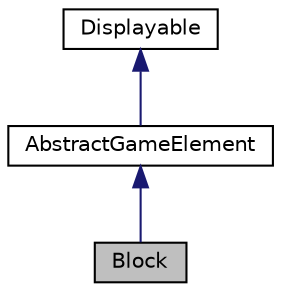 digraph "Block"
{
 // LATEX_PDF_SIZE
  edge [fontname="Helvetica",fontsize="10",labelfontname="Helvetica",labelfontsize="10"];
  node [fontname="Helvetica",fontsize="10",shape=record];
  Node1 [label="Block",height=0.2,width=0.4,color="black", fillcolor="grey75", style="filled", fontcolor="black",tooltip="Classe représentant les blocs du jeu, destructibles ou non."];
  Node2 -> Node1 [dir="back",color="midnightblue",fontsize="10",style="solid",fontname="Helvetica"];
  Node2 [label="AbstractGameElement",height=0.2,width=0.4,color="black", fillcolor="white", style="filled",URL="$classAbstractGameElement.html",tooltip="Classe abstraite regroupant tous les élements de jeux, comme les blocs, les power ups ou les joueurs."];
  Node3 -> Node2 [dir="back",color="midnightblue",fontsize="10",style="solid",fontname="Helvetica"];
  Node3 [label="Displayable",height=0.2,width=0.4,color="black", fillcolor="white", style="filled",URL="$classDisplayable.html",tooltip=" "];
}
